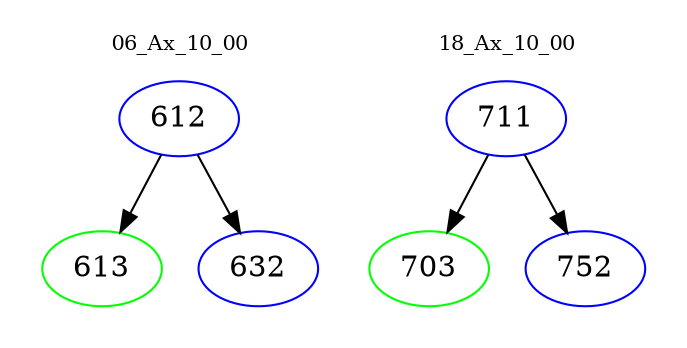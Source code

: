 digraph{
subgraph cluster_0 {
color = white
label = "06_Ax_10_00";
fontsize=10;
T0_612 [label="612", color="blue"]
T0_612 -> T0_613 [color="black"]
T0_613 [label="613", color="green"]
T0_612 -> T0_632 [color="black"]
T0_632 [label="632", color="blue"]
}
subgraph cluster_1 {
color = white
label = "18_Ax_10_00";
fontsize=10;
T1_711 [label="711", color="blue"]
T1_711 -> T1_703 [color="black"]
T1_703 [label="703", color="green"]
T1_711 -> T1_752 [color="black"]
T1_752 [label="752", color="blue"]
}
}
